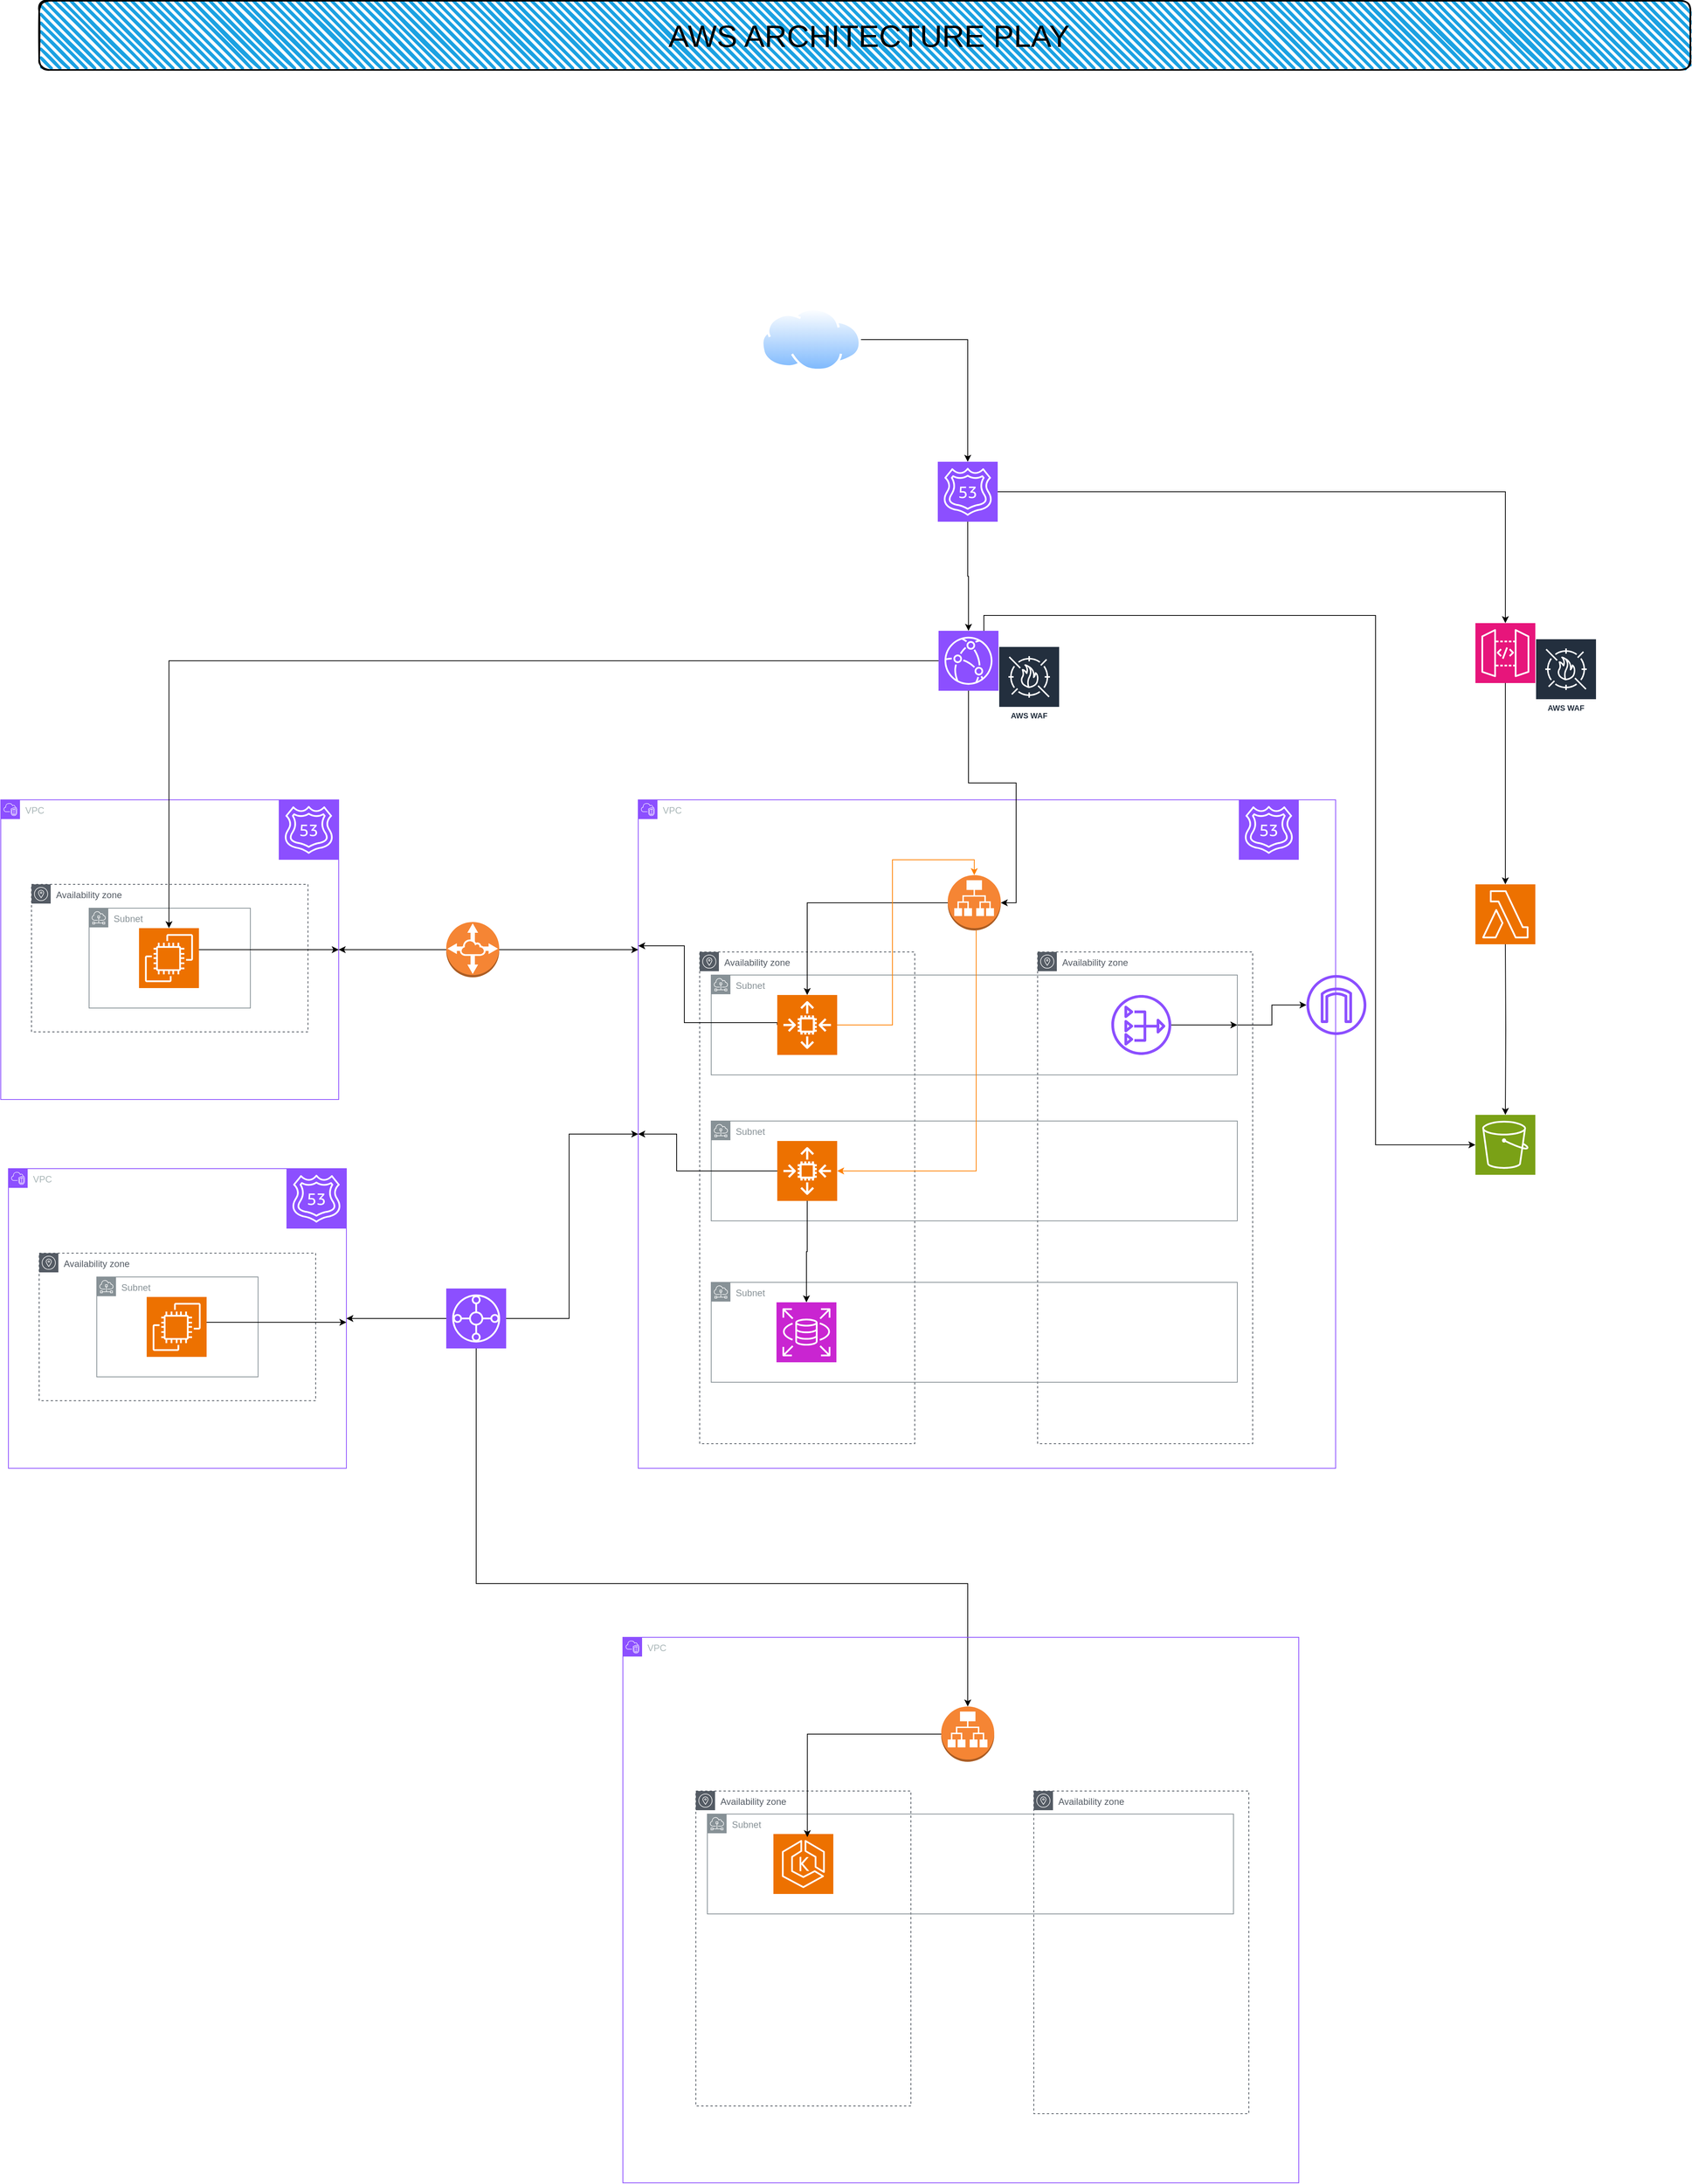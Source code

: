 <mxfile version="26.0.16">
  <diagram name="Page-1" id="4VVql4NJEjDess6YOJ2p">
    <mxGraphModel dx="2474" dy="1051" grid="1" gridSize="10" guides="1" tooltips="1" connect="1" arrows="1" fold="1" page="1" pageScale="1" pageWidth="2339" pageHeight="3300" math="0" shadow="0">
      <root>
        <mxCell id="0" />
        <mxCell id="1" parent="0" />
        <mxCell id="0c3aztLqtbgiPArKMDzQ-1" value="VPC" style="points=[[0,0],[0.25,0],[0.5,0],[0.75,0],[1,0],[1,0.25],[1,0.5],[1,0.75],[1,1],[0.75,1],[0.5,1],[0.25,1],[0,1],[0,0.75],[0,0.5],[0,0.25]];outlineConnect=0;gradientColor=none;html=1;whiteSpace=wrap;fontSize=12;fontStyle=0;container=1;pointerEvents=0;collapsible=0;recursiveResize=0;shape=mxgraph.aws4.group;grIcon=mxgraph.aws4.group_vpc2;strokeColor=#8C4FFF;fillColor=none;verticalAlign=top;align=left;spacingLeft=30;fontColor=#AAB7B8;dashed=0;" parent="1" vertex="1">
          <mxGeometry x="900" y="1100" width="908" height="870" as="geometry" />
        </mxCell>
        <mxCell id="0c3aztLqtbgiPArKMDzQ-11" value="Availability zone" style="sketch=0;outlineConnect=0;gradientColor=none;html=1;whiteSpace=wrap;fontSize=12;fontStyle=0;shape=mxgraph.aws4.group;grIcon=mxgraph.aws4.group_availability_zone;strokeColor=#545B64;fillColor=none;verticalAlign=top;align=left;spacingLeft=30;fontColor=#545B64;dashed=1;" parent="0c3aztLqtbgiPArKMDzQ-1" vertex="1">
          <mxGeometry x="520" y="198" width="280" height="640" as="geometry" />
        </mxCell>
        <mxCell id="0c3aztLqtbgiPArKMDzQ-8" value="Availability zone" style="sketch=0;outlineConnect=0;gradientColor=none;html=1;whiteSpace=wrap;fontSize=12;fontStyle=0;shape=mxgraph.aws4.group;grIcon=mxgraph.aws4.group_availability_zone;strokeColor=#545B64;fillColor=none;verticalAlign=top;align=left;spacingLeft=30;fontColor=#545B64;dashed=1;" parent="0c3aztLqtbgiPArKMDzQ-1" vertex="1">
          <mxGeometry x="80" y="198" width="280" height="640" as="geometry" />
        </mxCell>
        <mxCell id="0c3aztLqtbgiPArKMDzQ-4" value="" style="outlineConnect=0;dashed=0;verticalLabelPosition=bottom;verticalAlign=top;align=center;html=1;shape=mxgraph.aws3.application_load_balancer;fillColor=#F58534;gradientColor=none;" parent="0c3aztLqtbgiPArKMDzQ-1" vertex="1">
          <mxGeometry x="403" y="98" width="69" height="72" as="geometry" />
        </mxCell>
        <mxCell id="Z-mBgopIyZPXFNN8kN6b-3" style="edgeStyle=orthogonalEdgeStyle;rounded=0;orthogonalLoop=1;jettySize=auto;html=1;" edge="1" parent="0c3aztLqtbgiPArKMDzQ-1" source="0c3aztLqtbgiPArKMDzQ-6" target="Z-mBgopIyZPXFNN8kN6b-1">
          <mxGeometry relative="1" as="geometry" />
        </mxCell>
        <mxCell id="0c3aztLqtbgiPArKMDzQ-6" value="Subnet" style="sketch=0;outlineConnect=0;gradientColor=none;html=1;whiteSpace=wrap;fontSize=12;fontStyle=0;shape=mxgraph.aws4.group;grIcon=mxgraph.aws4.group_subnet;strokeColor=#879196;fillColor=none;verticalAlign=top;align=left;spacingLeft=30;fontColor=#879196;dashed=0;" parent="0c3aztLqtbgiPArKMDzQ-1" vertex="1">
          <mxGeometry x="95" y="228" width="685" height="130" as="geometry" />
        </mxCell>
        <mxCell id="0c3aztLqtbgiPArKMDzQ-9" value="Subnet" style="sketch=0;outlineConnect=0;gradientColor=none;html=1;whiteSpace=wrap;fontSize=12;fontStyle=0;shape=mxgraph.aws4.group;grIcon=mxgraph.aws4.group_subnet;strokeColor=#879196;fillColor=none;verticalAlign=top;align=left;spacingLeft=30;fontColor=#879196;dashed=0;" parent="0c3aztLqtbgiPArKMDzQ-1" vertex="1">
          <mxGeometry x="95" y="418" width="685" height="130" as="geometry" />
        </mxCell>
        <mxCell id="0c3aztLqtbgiPArKMDzQ-10" value="Subnet" style="sketch=0;outlineConnect=0;gradientColor=none;html=1;whiteSpace=wrap;fontSize=12;fontStyle=0;shape=mxgraph.aws4.group;grIcon=mxgraph.aws4.group_subnet;strokeColor=#879196;fillColor=none;verticalAlign=top;align=left;spacingLeft=30;fontColor=#879196;dashed=0;" parent="0c3aztLqtbgiPArKMDzQ-1" vertex="1">
          <mxGeometry x="95" y="628" width="685" height="130" as="geometry" />
        </mxCell>
        <mxCell id="0c3aztLqtbgiPArKMDzQ-67" style="edgeStyle=orthogonalEdgeStyle;rounded=0;orthogonalLoop=1;jettySize=auto;html=1;exitX=0;exitY=0.5;exitDx=0;exitDy=0;exitPerimeter=0;strokeColor=light-dark(#000000,#CC0000);" parent="0c3aztLqtbgiPArKMDzQ-1" source="0c3aztLqtbgiPArKMDzQ-15" edge="1">
          <mxGeometry relative="1" as="geometry">
            <mxPoint y="190" as="targetPoint" />
            <Array as="points">
              <mxPoint x="181" y="290" />
              <mxPoint x="60" y="290" />
              <mxPoint x="60" y="190" />
            </Array>
          </mxGeometry>
        </mxCell>
        <mxCell id="0c3aztLqtbgiPArKMDzQ-15" value="" style="sketch=0;points=[[0,0,0],[0.25,0,0],[0.5,0,0],[0.75,0,0],[1,0,0],[0,1,0],[0.25,1,0],[0.5,1,0],[0.75,1,0],[1,1,0],[0,0.25,0],[0,0.5,0],[0,0.75,0],[1,0.25,0],[1,0.5,0],[1,0.75,0]];outlineConnect=0;fontColor=#232F3E;fillColor=#ED7100;strokeColor=#ffffff;dashed=0;verticalLabelPosition=bottom;verticalAlign=top;align=center;html=1;fontSize=12;fontStyle=0;aspect=fixed;shape=mxgraph.aws4.resourceIcon;resIcon=mxgraph.aws4.auto_scaling2;" parent="0c3aztLqtbgiPArKMDzQ-1" vertex="1">
          <mxGeometry x="181" y="254" width="78" height="78" as="geometry" />
        </mxCell>
        <mxCell id="0c3aztLqtbgiPArKMDzQ-30" style="edgeStyle=orthogonalEdgeStyle;rounded=0;orthogonalLoop=1;jettySize=auto;html=1;" parent="0c3aztLqtbgiPArKMDzQ-1" source="0c3aztLqtbgiPArKMDzQ-17" target="0c3aztLqtbgiPArKMDzQ-19" edge="1">
          <mxGeometry relative="1" as="geometry" />
        </mxCell>
        <mxCell id="0c3aztLqtbgiPArKMDzQ-77" style="edgeStyle=orthogonalEdgeStyle;rounded=0;orthogonalLoop=1;jettySize=auto;html=1;exitX=0;exitY=0.5;exitDx=0;exitDy=0;exitPerimeter=0;entryX=0;entryY=0.5;entryDx=0;entryDy=0;" parent="0c3aztLqtbgiPArKMDzQ-1" source="0c3aztLqtbgiPArKMDzQ-17" target="0c3aztLqtbgiPArKMDzQ-1" edge="1">
          <mxGeometry relative="1" as="geometry">
            <Array as="points">
              <mxPoint x="50" y="483" />
              <mxPoint x="50" y="435" />
            </Array>
          </mxGeometry>
        </mxCell>
        <mxCell id="0c3aztLqtbgiPArKMDzQ-17" value="" style="sketch=0;points=[[0,0,0],[0.25,0,0],[0.5,0,0],[0.75,0,0],[1,0,0],[0,1,0],[0.25,1,0],[0.5,1,0],[0.75,1,0],[1,1,0],[0,0.25,0],[0,0.5,0],[0,0.75,0],[1,0.25,0],[1,0.5,0],[1,0.75,0]];outlineConnect=0;fontColor=#232F3E;fillColor=#ED7100;strokeColor=#ffffff;dashed=0;verticalLabelPosition=bottom;verticalAlign=top;align=center;html=1;fontSize=12;fontStyle=0;aspect=fixed;shape=mxgraph.aws4.resourceIcon;resIcon=mxgraph.aws4.auto_scaling2;" parent="0c3aztLqtbgiPArKMDzQ-1" vertex="1">
          <mxGeometry x="181" y="444" width="78" height="78" as="geometry" />
        </mxCell>
        <mxCell id="0c3aztLqtbgiPArKMDzQ-19" value="" style="sketch=0;points=[[0,0,0],[0.25,0,0],[0.5,0,0],[0.75,0,0],[1,0,0],[0,1,0],[0.25,1,0],[0.5,1,0],[0.75,1,0],[1,1,0],[0,0.25,0],[0,0.5,0],[0,0.75,0],[1,0.25,0],[1,0.5,0],[1,0.75,0]];outlineConnect=0;fontColor=#232F3E;fillColor=#C925D1;strokeColor=#ffffff;dashed=0;verticalLabelPosition=bottom;verticalAlign=top;align=center;html=1;fontSize=12;fontStyle=0;aspect=fixed;shape=mxgraph.aws4.resourceIcon;resIcon=mxgraph.aws4.rds;" parent="0c3aztLqtbgiPArKMDzQ-1" vertex="1">
          <mxGeometry x="180" y="654" width="78" height="78" as="geometry" />
        </mxCell>
        <mxCell id="0c3aztLqtbgiPArKMDzQ-25" style="edgeStyle=orthogonalEdgeStyle;rounded=0;orthogonalLoop=1;jettySize=auto;html=1;entryX=0.5;entryY=0;entryDx=0;entryDy=0;entryPerimeter=0;" parent="0c3aztLqtbgiPArKMDzQ-1" source="0c3aztLqtbgiPArKMDzQ-4" target="0c3aztLqtbgiPArKMDzQ-15" edge="1">
          <mxGeometry relative="1" as="geometry" />
        </mxCell>
        <mxCell id="0c3aztLqtbgiPArKMDzQ-28" style="edgeStyle=orthogonalEdgeStyle;rounded=0;orthogonalLoop=1;jettySize=auto;html=1;entryX=0.5;entryY=0;entryDx=0;entryDy=0;entryPerimeter=0;strokeColor=#FF8000;" parent="0c3aztLqtbgiPArKMDzQ-1" source="0c3aztLqtbgiPArKMDzQ-15" target="0c3aztLqtbgiPArKMDzQ-4" edge="1">
          <mxGeometry relative="1" as="geometry" />
        </mxCell>
        <mxCell id="0c3aztLqtbgiPArKMDzQ-29" style="edgeStyle=orthogonalEdgeStyle;rounded=0;orthogonalLoop=1;jettySize=auto;html=1;entryX=1;entryY=0.5;entryDx=0;entryDy=0;entryPerimeter=0;strokeColor=#FF8000;" parent="0c3aztLqtbgiPArKMDzQ-1" source="0c3aztLqtbgiPArKMDzQ-4" target="0c3aztLqtbgiPArKMDzQ-17" edge="1">
          <mxGeometry relative="1" as="geometry">
            <Array as="points">
              <mxPoint x="440" y="483" />
            </Array>
          </mxGeometry>
        </mxCell>
        <mxCell id="0c3aztLqtbgiPArKMDzQ-95" value="" style="sketch=0;points=[[0,0,0],[0.25,0,0],[0.5,0,0],[0.75,0,0],[1,0,0],[0,1,0],[0.25,1,0],[0.5,1,0],[0.75,1,0],[1,1,0],[0,0.25,0],[0,0.5,0],[0,0.75,0],[1,0.25,0],[1,0.5,0],[1,0.75,0]];outlineConnect=0;fontColor=#232F3E;fillColor=#8C4FFF;strokeColor=#ffffff;dashed=0;verticalLabelPosition=bottom;verticalAlign=top;align=center;html=1;fontSize=12;fontStyle=0;aspect=fixed;shape=mxgraph.aws4.resourceIcon;resIcon=mxgraph.aws4.route_53;" parent="0c3aztLqtbgiPArKMDzQ-1" vertex="1">
          <mxGeometry x="782" width="78" height="78" as="geometry" />
        </mxCell>
        <mxCell id="Z-mBgopIyZPXFNN8kN6b-1" value="" style="sketch=0;outlineConnect=0;fontColor=#232F3E;gradientColor=none;fillColor=#8C4FFF;strokeColor=none;dashed=0;verticalLabelPosition=bottom;verticalAlign=top;align=center;html=1;fontSize=12;fontStyle=0;aspect=fixed;pointerEvents=1;shape=mxgraph.aws4.internet_gateway;" vertex="1" parent="0c3aztLqtbgiPArKMDzQ-1">
          <mxGeometry x="870" y="228" width="78" height="78" as="geometry" />
        </mxCell>
        <mxCell id="Z-mBgopIyZPXFNN8kN6b-6" style="edgeStyle=orthogonalEdgeStyle;rounded=0;orthogonalLoop=1;jettySize=auto;html=1;" edge="1" parent="0c3aztLqtbgiPArKMDzQ-1" source="Z-mBgopIyZPXFNN8kN6b-4">
          <mxGeometry relative="1" as="geometry">
            <mxPoint x="780" y="293" as="targetPoint" />
          </mxGeometry>
        </mxCell>
        <mxCell id="Z-mBgopIyZPXFNN8kN6b-4" value="" style="sketch=0;outlineConnect=0;fontColor=#232F3E;gradientColor=none;fillColor=#8C4FFF;strokeColor=none;dashed=0;verticalLabelPosition=bottom;verticalAlign=top;align=center;html=1;fontSize=12;fontStyle=0;aspect=fixed;pointerEvents=1;shape=mxgraph.aws4.nat_gateway;" vertex="1" parent="0c3aztLqtbgiPArKMDzQ-1">
          <mxGeometry x="616" y="254" width="78" height="78" as="geometry" />
        </mxCell>
        <mxCell id="0c3aztLqtbgiPArKMDzQ-32" value="VPC" style="points=[[0,0],[0.25,0],[0.5,0],[0.75,0],[1,0],[1,0.25],[1,0.5],[1,0.75],[1,1],[0.75,1],[0.5,1],[0.25,1],[0,1],[0,0.75],[0,0.5],[0,0.25]];outlineConnect=0;gradientColor=none;html=1;whiteSpace=wrap;fontSize=12;fontStyle=0;container=1;pointerEvents=0;collapsible=0;recursiveResize=0;shape=mxgraph.aws4.group;grIcon=mxgraph.aws4.group_vpc2;strokeColor=#8C4FFF;fillColor=none;verticalAlign=top;align=left;spacingLeft=30;fontColor=#AAB7B8;dashed=0;" parent="1" vertex="1">
          <mxGeometry x="70" y="1100" width="440" height="390" as="geometry" />
        </mxCell>
        <mxCell id="0c3aztLqtbgiPArKMDzQ-50" value="Subnet" style="sketch=0;outlineConnect=0;gradientColor=none;html=1;whiteSpace=wrap;fontSize=12;fontStyle=0;shape=mxgraph.aws4.group;grIcon=mxgraph.aws4.group_subnet;strokeColor=#879196;fillColor=none;verticalAlign=top;align=left;spacingLeft=30;fontColor=#879196;dashed=0;" parent="0c3aztLqtbgiPArKMDzQ-32" vertex="1">
          <mxGeometry x="115" y="141" width="210" height="130" as="geometry" />
        </mxCell>
        <mxCell id="0c3aztLqtbgiPArKMDzQ-33" value="Availability zone" style="sketch=0;outlineConnect=0;gradientColor=none;html=1;whiteSpace=wrap;fontSize=12;fontStyle=0;shape=mxgraph.aws4.group;grIcon=mxgraph.aws4.group_availability_zone;strokeColor=#545B64;fillColor=none;verticalAlign=top;align=left;spacingLeft=30;fontColor=#545B64;dashed=1;" parent="0c3aztLqtbgiPArKMDzQ-32" vertex="1">
          <mxGeometry x="40" y="110" width="360" height="192" as="geometry" />
        </mxCell>
        <mxCell id="0c3aztLqtbgiPArKMDzQ-61" style="edgeStyle=orthogonalEdgeStyle;rounded=0;orthogonalLoop=1;jettySize=auto;html=1;entryX=1;entryY=0.5;entryDx=0;entryDy=0;strokeColor=light-dark(#000000,#CC0000);" parent="0c3aztLqtbgiPArKMDzQ-32" source="0c3aztLqtbgiPArKMDzQ-46" target="0c3aztLqtbgiPArKMDzQ-32" edge="1">
          <mxGeometry relative="1" as="geometry">
            <Array as="points">
              <mxPoint x="219" y="245" />
            </Array>
          </mxGeometry>
        </mxCell>
        <mxCell id="0c3aztLqtbgiPArKMDzQ-46" value="" style="sketch=0;points=[[0,0,0],[0.25,0,0],[0.5,0,0],[0.75,0,0],[1,0,0],[0,1,0],[0.25,1,0],[0.5,1,0],[0.75,1,0],[1,1,0],[0,0.25,0],[0,0.5,0],[0,0.75,0],[1,0.25,0],[1,0.5,0],[1,0.75,0]];outlineConnect=0;fontColor=#232F3E;fillColor=#ED7100;strokeColor=#ffffff;dashed=0;verticalLabelPosition=bottom;verticalAlign=top;align=center;html=1;fontSize=12;fontStyle=0;aspect=fixed;shape=mxgraph.aws4.resourceIcon;resIcon=mxgraph.aws4.ec2;" parent="0c3aztLqtbgiPArKMDzQ-32" vertex="1">
          <mxGeometry x="180" y="167" width="78" height="78" as="geometry" />
        </mxCell>
        <mxCell id="0c3aztLqtbgiPArKMDzQ-96" value="" style="sketch=0;points=[[0,0,0],[0.25,0,0],[0.5,0,0],[0.75,0,0],[1,0,0],[0,1,0],[0.25,1,0],[0.5,1,0],[0.75,1,0],[1,1,0],[0,0.25,0],[0,0.5,0],[0,0.75,0],[1,0.25,0],[1,0.5,0],[1,0.75,0]];outlineConnect=0;fontColor=#232F3E;fillColor=#8C4FFF;strokeColor=#ffffff;dashed=0;verticalLabelPosition=bottom;verticalAlign=top;align=center;html=1;fontSize=12;fontStyle=0;aspect=fixed;shape=mxgraph.aws4.resourceIcon;resIcon=mxgraph.aws4.route_53;" parent="0c3aztLqtbgiPArKMDzQ-32" vertex="1">
          <mxGeometry x="362" width="78" height="78" as="geometry" />
        </mxCell>
        <mxCell id="0c3aztLqtbgiPArKMDzQ-65" style="edgeStyle=orthogonalEdgeStyle;rounded=0;orthogonalLoop=1;jettySize=auto;html=1;entryX=1;entryY=0.5;entryDx=0;entryDy=0;strokeColor=light-dark(#000000,#CC0000);" parent="1" source="0c3aztLqtbgiPArKMDzQ-47" target="0c3aztLqtbgiPArKMDzQ-32" edge="1">
          <mxGeometry relative="1" as="geometry">
            <mxPoint x="530" y="1295" as="targetPoint" />
          </mxGeometry>
        </mxCell>
        <mxCell id="0c3aztLqtbgiPArKMDzQ-66" style="edgeStyle=orthogonalEdgeStyle;rounded=0;orthogonalLoop=1;jettySize=auto;html=1;exitX=1;exitY=0.5;exitDx=0;exitDy=0;exitPerimeter=0;strokeColor=light-dark(#000000,#CC0000);" parent="1" source="0c3aztLqtbgiPArKMDzQ-47" target="0c3aztLqtbgiPArKMDzQ-1" edge="1">
          <mxGeometry relative="1" as="geometry">
            <Array as="points">
              <mxPoint x="880" y="1295" />
              <mxPoint x="880" y="1295" />
            </Array>
          </mxGeometry>
        </mxCell>
        <mxCell id="0c3aztLqtbgiPArKMDzQ-47" value="" style="outlineConnect=0;dashed=0;verticalLabelPosition=bottom;verticalAlign=top;align=center;html=1;shape=mxgraph.aws3.vpc_peering;fillColor=#F58534;gradientColor=none;" parent="1" vertex="1">
          <mxGeometry x="650" y="1259" width="69" height="72" as="geometry" />
        </mxCell>
        <mxCell id="0c3aztLqtbgiPArKMDzQ-53" value="" style="sketch=0;points=[[0,0,0],[0.25,0,0],[0.5,0,0],[0.75,0,0],[1,0,0],[0,1,0],[0.25,1,0],[0.5,1,0],[0.75,1,0],[1,1,0],[0,0.25,0],[0,0.5,0],[0,0.75,0],[1,0.25,0],[1,0.5,0],[1,0.75,0]];outlineConnect=0;fontColor=#232F3E;fillColor=#8C4FFF;strokeColor=#ffffff;dashed=0;verticalLabelPosition=bottom;verticalAlign=top;align=center;html=1;fontSize=12;fontStyle=0;aspect=fixed;shape=mxgraph.aws4.resourceIcon;resIcon=mxgraph.aws4.cloudfront;" parent="1" vertex="1">
          <mxGeometry x="1291" y="880" width="78" height="78" as="geometry" />
        </mxCell>
        <mxCell id="0c3aztLqtbgiPArKMDzQ-54" style="edgeStyle=orthogonalEdgeStyle;rounded=0;orthogonalLoop=1;jettySize=auto;html=1;entryX=1;entryY=0.5;entryDx=0;entryDy=0;entryPerimeter=0;" parent="1" source="0c3aztLqtbgiPArKMDzQ-53" target="0c3aztLqtbgiPArKMDzQ-4" edge="1">
          <mxGeometry relative="1" as="geometry" />
        </mxCell>
        <mxCell id="0c3aztLqtbgiPArKMDzQ-55" value="AWS WAF" style="sketch=0;outlineConnect=0;fontColor=#232F3E;gradientColor=none;strokeColor=#ffffff;fillColor=#232F3E;dashed=0;verticalLabelPosition=middle;verticalAlign=bottom;align=center;html=1;whiteSpace=wrap;fontSize=10;fontStyle=1;spacing=3;shape=mxgraph.aws4.productIcon;prIcon=mxgraph.aws4.waf;" parent="1" vertex="1">
          <mxGeometry x="1369" y="900" width="80" height="100" as="geometry" />
        </mxCell>
        <mxCell id="0c3aztLqtbgiPArKMDzQ-56" value="" style="sketch=0;points=[[0,0,0],[0.25,0,0],[0.5,0,0],[0.75,0,0],[1,0,0],[0,1,0],[0.25,1,0],[0.5,1,0],[0.75,1,0],[1,1,0],[0,0.25,0],[0,0.5,0],[0,0.75,0],[1,0.25,0],[1,0.5,0],[1,0.75,0]];outlineConnect=0;fontColor=#232F3E;fillColor=#8C4FFF;strokeColor=#ffffff;dashed=0;verticalLabelPosition=bottom;verticalAlign=top;align=center;html=1;fontSize=12;fontStyle=0;aspect=fixed;shape=mxgraph.aws4.resourceIcon;resIcon=mxgraph.aws4.route_53;" parent="1" vertex="1">
          <mxGeometry x="1290" y="660" width="78" height="78" as="geometry" />
        </mxCell>
        <mxCell id="0c3aztLqtbgiPArKMDzQ-57" style="edgeStyle=orthogonalEdgeStyle;rounded=0;orthogonalLoop=1;jettySize=auto;html=1;entryX=0.5;entryY=0;entryDx=0;entryDy=0;entryPerimeter=0;" parent="1" source="0c3aztLqtbgiPArKMDzQ-56" target="0c3aztLqtbgiPArKMDzQ-53" edge="1">
          <mxGeometry relative="1" as="geometry" />
        </mxCell>
        <mxCell id="0c3aztLqtbgiPArKMDzQ-64" style="edgeStyle=orthogonalEdgeStyle;rounded=0;orthogonalLoop=1;jettySize=auto;html=1;exitX=0;exitY=0.5;exitDx=0;exitDy=0;exitPerimeter=0;entryX=0.5;entryY=0;entryDx=0;entryDy=0;entryPerimeter=0;strokeColor=light-dark(#000000,#CC0000);" parent="1" source="0c3aztLqtbgiPArKMDzQ-53" target="0c3aztLqtbgiPArKMDzQ-46" edge="1">
          <mxGeometry relative="1" as="geometry" />
        </mxCell>
        <mxCell id="0c3aztLqtbgiPArKMDzQ-68" value="VPC" style="points=[[0,0],[0.25,0],[0.5,0],[0.75,0],[1,0],[1,0.25],[1,0.5],[1,0.75],[1,1],[0.75,1],[0.5,1],[0.25,1],[0,1],[0,0.75],[0,0.5],[0,0.25]];outlineConnect=0;gradientColor=none;html=1;whiteSpace=wrap;fontSize=12;fontStyle=0;container=1;pointerEvents=0;collapsible=0;recursiveResize=0;shape=mxgraph.aws4.group;grIcon=mxgraph.aws4.group_vpc2;strokeColor=#8C4FFF;fillColor=none;verticalAlign=top;align=left;spacingLeft=30;fontColor=#AAB7B8;dashed=0;" parent="1" vertex="1">
          <mxGeometry x="80" y="1580" width="440" height="390" as="geometry" />
        </mxCell>
        <mxCell id="0c3aztLqtbgiPArKMDzQ-69" value="Subnet" style="sketch=0;outlineConnect=0;gradientColor=none;html=1;whiteSpace=wrap;fontSize=12;fontStyle=0;shape=mxgraph.aws4.group;grIcon=mxgraph.aws4.group_subnet;strokeColor=#879196;fillColor=none;verticalAlign=top;align=left;spacingLeft=30;fontColor=#879196;dashed=0;" parent="0c3aztLqtbgiPArKMDzQ-68" vertex="1">
          <mxGeometry x="115" y="141" width="210" height="130" as="geometry" />
        </mxCell>
        <mxCell id="0c3aztLqtbgiPArKMDzQ-70" value="Availability zone" style="sketch=0;outlineConnect=0;gradientColor=none;html=1;whiteSpace=wrap;fontSize=12;fontStyle=0;shape=mxgraph.aws4.group;grIcon=mxgraph.aws4.group_availability_zone;strokeColor=#545B64;fillColor=none;verticalAlign=top;align=left;spacingLeft=30;fontColor=#545B64;dashed=1;" parent="0c3aztLqtbgiPArKMDzQ-68" vertex="1">
          <mxGeometry x="40" y="110" width="360" height="192" as="geometry" />
        </mxCell>
        <mxCell id="0c3aztLqtbgiPArKMDzQ-79" style="edgeStyle=orthogonalEdgeStyle;rounded=0;orthogonalLoop=1;jettySize=auto;html=1;" parent="0c3aztLqtbgiPArKMDzQ-68" source="0c3aztLqtbgiPArKMDzQ-72" edge="1">
          <mxGeometry relative="1" as="geometry">
            <mxPoint x="440" y="200" as="targetPoint" />
            <Array as="points">
              <mxPoint x="310" y="200" />
              <mxPoint x="310" y="200" />
            </Array>
          </mxGeometry>
        </mxCell>
        <mxCell id="0c3aztLqtbgiPArKMDzQ-72" value="" style="sketch=0;points=[[0,0,0],[0.25,0,0],[0.5,0,0],[0.75,0,0],[1,0,0],[0,1,0],[0.25,1,0],[0.5,1,0],[0.75,1,0],[1,1,0],[0,0.25,0],[0,0.5,0],[0,0.75,0],[1,0.25,0],[1,0.5,0],[1,0.75,0]];outlineConnect=0;fontColor=#232F3E;fillColor=#ED7100;strokeColor=#ffffff;dashed=0;verticalLabelPosition=bottom;verticalAlign=top;align=center;html=1;fontSize=12;fontStyle=0;aspect=fixed;shape=mxgraph.aws4.resourceIcon;resIcon=mxgraph.aws4.ec2;" parent="0c3aztLqtbgiPArKMDzQ-68" vertex="1">
          <mxGeometry x="180" y="167" width="78" height="78" as="geometry" />
        </mxCell>
        <mxCell id="0c3aztLqtbgiPArKMDzQ-97" value="" style="sketch=0;points=[[0,0,0],[0.25,0,0],[0.5,0,0],[0.75,0,0],[1,0,0],[0,1,0],[0.25,1,0],[0.5,1,0],[0.75,1,0],[1,1,0],[0,0.25,0],[0,0.5,0],[0,0.75,0],[1,0.25,0],[1,0.5,0],[1,0.75,0]];outlineConnect=0;fontColor=#232F3E;fillColor=#8C4FFF;strokeColor=#ffffff;dashed=0;verticalLabelPosition=bottom;verticalAlign=top;align=center;html=1;fontSize=12;fontStyle=0;aspect=fixed;shape=mxgraph.aws4.resourceIcon;resIcon=mxgraph.aws4.route_53;" parent="0c3aztLqtbgiPArKMDzQ-68" vertex="1">
          <mxGeometry x="362" width="78" height="78" as="geometry" />
        </mxCell>
        <mxCell id="0c3aztLqtbgiPArKMDzQ-75" style="edgeStyle=orthogonalEdgeStyle;rounded=0;orthogonalLoop=1;jettySize=auto;html=1;entryX=1;entryY=0.5;entryDx=0;entryDy=0;" parent="1" source="0c3aztLqtbgiPArKMDzQ-73" target="0c3aztLqtbgiPArKMDzQ-68" edge="1">
          <mxGeometry relative="1" as="geometry" />
        </mxCell>
        <mxCell id="0c3aztLqtbgiPArKMDzQ-91" style="edgeStyle=orthogonalEdgeStyle;rounded=0;orthogonalLoop=1;jettySize=auto;html=1;entryX=0.5;entryY=0;entryDx=0;entryDy=0;entryPerimeter=0;" parent="1" source="0c3aztLqtbgiPArKMDzQ-73" target="0c3aztLqtbgiPArKMDzQ-93" edge="1">
          <mxGeometry relative="1" as="geometry">
            <mxPoint x="720" y="2480" as="targetPoint" />
            <Array as="points">
              <mxPoint x="689" y="2120" />
              <mxPoint x="1329" y="2120" />
            </Array>
          </mxGeometry>
        </mxCell>
        <mxCell id="0c3aztLqtbgiPArKMDzQ-73" value="" style="sketch=0;points=[[0,0,0],[0.25,0,0],[0.5,0,0],[0.75,0,0],[1,0,0],[0,1,0],[0.25,1,0],[0.5,1,0],[0.75,1,0],[1,1,0],[0,0.25,0],[0,0.5,0],[0,0.75,0],[1,0.25,0],[1,0.5,0],[1,0.75,0]];outlineConnect=0;fontColor=#232F3E;fillColor=#8C4FFF;strokeColor=#ffffff;dashed=0;verticalLabelPosition=bottom;verticalAlign=top;align=center;html=1;fontSize=12;fontStyle=0;aspect=fixed;shape=mxgraph.aws4.resourceIcon;resIcon=mxgraph.aws4.transit_gateway;" parent="1" vertex="1">
          <mxGeometry x="650" y="1736" width="78" height="78" as="geometry" />
        </mxCell>
        <mxCell id="0c3aztLqtbgiPArKMDzQ-74" style="edgeStyle=orthogonalEdgeStyle;rounded=0;orthogonalLoop=1;jettySize=auto;html=1;" parent="1" source="0c3aztLqtbgiPArKMDzQ-73" target="0c3aztLqtbgiPArKMDzQ-1" edge="1">
          <mxGeometry relative="1" as="geometry">
            <Array as="points">
              <mxPoint x="810" y="1775" />
              <mxPoint x="810" y="1535" />
            </Array>
          </mxGeometry>
        </mxCell>
        <mxCell id="0c3aztLqtbgiPArKMDzQ-83" style="edgeStyle=orthogonalEdgeStyle;rounded=0;orthogonalLoop=1;jettySize=auto;html=1;entryX=0.5;entryY=0;entryDx=0;entryDy=0;entryPerimeter=0;" parent="1" source="0c3aztLqtbgiPArKMDzQ-80" target="0c3aztLqtbgiPArKMDzQ-82" edge="1">
          <mxGeometry relative="1" as="geometry">
            <mxPoint x="2259" y="1180" as="targetPoint" />
          </mxGeometry>
        </mxCell>
        <mxCell id="0c3aztLqtbgiPArKMDzQ-80" value="" style="sketch=0;points=[[0,0,0],[0.25,0,0],[0.5,0,0],[0.75,0,0],[1,0,0],[0,1,0],[0.25,1,0],[0.5,1,0],[0.75,1,0],[1,1,0],[0,0.25,0],[0,0.5,0],[0,0.75,0],[1,0.25,0],[1,0.5,0],[1,0.75,0]];outlineConnect=0;fontColor=#232F3E;fillColor=#E7157B;strokeColor=#ffffff;dashed=0;verticalLabelPosition=bottom;verticalAlign=top;align=center;html=1;fontSize=12;fontStyle=0;aspect=fixed;shape=mxgraph.aws4.resourceIcon;resIcon=mxgraph.aws4.api_gateway;" parent="1" vertex="1">
          <mxGeometry x="1990" y="870" width="78" height="78" as="geometry" />
        </mxCell>
        <mxCell id="0c3aztLqtbgiPArKMDzQ-82" value="" style="sketch=0;points=[[0,0,0],[0.25,0,0],[0.5,0,0],[0.75,0,0],[1,0,0],[0,1,0],[0.25,1,0],[0.5,1,0],[0.75,1,0],[1,1,0],[0,0.25,0],[0,0.5,0],[0,0.75,0],[1,0.25,0],[1,0.5,0],[1,0.75,0]];outlineConnect=0;fontColor=#232F3E;fillColor=#ED7100;strokeColor=#ffffff;dashed=0;verticalLabelPosition=bottom;verticalAlign=top;align=center;html=1;fontSize=12;fontStyle=0;aspect=fixed;shape=mxgraph.aws4.resourceIcon;resIcon=mxgraph.aws4.lambda;" parent="1" vertex="1">
          <mxGeometry x="1990" y="1210" width="78" height="78" as="geometry" />
        </mxCell>
        <mxCell id="0c3aztLqtbgiPArKMDzQ-84" style="edgeStyle=orthogonalEdgeStyle;rounded=0;orthogonalLoop=1;jettySize=auto;html=1;exitX=1;exitY=0.5;exitDx=0;exitDy=0;exitPerimeter=0;entryX=0.5;entryY=0;entryDx=0;entryDy=0;entryPerimeter=0;" parent="1" source="0c3aztLqtbgiPArKMDzQ-56" target="0c3aztLqtbgiPArKMDzQ-80" edge="1">
          <mxGeometry relative="1" as="geometry" />
        </mxCell>
        <mxCell id="0c3aztLqtbgiPArKMDzQ-85" value="AWS WAF" style="sketch=0;outlineConnect=0;fontColor=#232F3E;gradientColor=none;strokeColor=#ffffff;fillColor=#232F3E;dashed=0;verticalLabelPosition=middle;verticalAlign=bottom;align=center;html=1;whiteSpace=wrap;fontSize=10;fontStyle=1;spacing=3;shape=mxgraph.aws4.productIcon;prIcon=mxgraph.aws4.waf;" parent="1" vertex="1">
          <mxGeometry x="2068" y="890" width="80" height="100" as="geometry" />
        </mxCell>
        <mxCell id="0c3aztLqtbgiPArKMDzQ-86" value="" style="sketch=0;points=[[0,0,0],[0.25,0,0],[0.5,0,0],[0.75,0,0],[1,0,0],[0,1,0],[0.25,1,0],[0.5,1,0],[0.75,1,0],[1,1,0],[0,0.25,0],[0,0.5,0],[0,0.75,0],[1,0.25,0],[1,0.5,0],[1,0.75,0]];outlineConnect=0;fontColor=#232F3E;fillColor=#ED7100;strokeColor=#ffffff;dashed=0;verticalLabelPosition=bottom;verticalAlign=top;align=center;html=1;fontSize=12;fontStyle=0;aspect=fixed;shape=mxgraph.aws4.resourceIcon;resIcon=mxgraph.aws4.eks;" parent="1" vertex="1">
          <mxGeometry x="1076" y="2446" width="78" height="78" as="geometry" />
        </mxCell>
        <mxCell id="0c3aztLqtbgiPArKMDzQ-88" value="Availability zone" style="sketch=0;outlineConnect=0;gradientColor=none;html=1;whiteSpace=wrap;fontSize=12;fontStyle=0;shape=mxgraph.aws4.group;grIcon=mxgraph.aws4.group_availability_zone;strokeColor=#545B64;fillColor=none;verticalAlign=top;align=left;spacingLeft=30;fontColor=#545B64;dashed=1;" parent="1" vertex="1">
          <mxGeometry x="975" y="2390" width="280" height="410" as="geometry" />
        </mxCell>
        <mxCell id="0c3aztLqtbgiPArKMDzQ-89" value="Subnet" style="sketch=0;outlineConnect=0;gradientColor=none;html=1;whiteSpace=wrap;fontSize=12;fontStyle=0;shape=mxgraph.aws4.group;grIcon=mxgraph.aws4.group_subnet;strokeColor=#879196;fillColor=none;verticalAlign=top;align=left;spacingLeft=30;fontColor=#879196;dashed=0;" parent="1" vertex="1">
          <mxGeometry x="990" y="2420" width="685" height="130" as="geometry" />
        </mxCell>
        <mxCell id="0c3aztLqtbgiPArKMDzQ-90" value="Availability zone" style="sketch=0;outlineConnect=0;gradientColor=none;html=1;whiteSpace=wrap;fontSize=12;fontStyle=0;shape=mxgraph.aws4.group;grIcon=mxgraph.aws4.group_availability_zone;strokeColor=#545B64;fillColor=none;verticalAlign=top;align=left;spacingLeft=30;fontColor=#545B64;dashed=1;" parent="1" vertex="1">
          <mxGeometry x="1415" y="2390" width="280" height="420" as="geometry" />
        </mxCell>
        <mxCell id="0c3aztLqtbgiPArKMDzQ-93" value="" style="outlineConnect=0;dashed=0;verticalLabelPosition=bottom;verticalAlign=top;align=center;html=1;shape=mxgraph.aws3.application_load_balancer;fillColor=#F58534;gradientColor=none;" parent="1" vertex="1">
          <mxGeometry x="1294.5" y="2280" width="69" height="72" as="geometry" />
        </mxCell>
        <mxCell id="0c3aztLqtbgiPArKMDzQ-94" style="edgeStyle=orthogonalEdgeStyle;rounded=0;orthogonalLoop=1;jettySize=auto;html=1;exitX=0;exitY=0.5;exitDx=0;exitDy=0;exitPerimeter=0;entryX=0.19;entryY=0.231;entryDx=0;entryDy=0;entryPerimeter=0;" parent="1" source="0c3aztLqtbgiPArKMDzQ-93" target="0c3aztLqtbgiPArKMDzQ-89" edge="1">
          <mxGeometry relative="1" as="geometry">
            <Array as="points">
              <mxPoint x="1120" y="2316" />
            </Array>
          </mxGeometry>
        </mxCell>
        <mxCell id="0c3aztLqtbgiPArKMDzQ-98" value="VPC" style="points=[[0,0],[0.25,0],[0.5,0],[0.75,0],[1,0],[1,0.25],[1,0.5],[1,0.75],[1,1],[0.75,1],[0.5,1],[0.25,1],[0,1],[0,0.75],[0,0.5],[0,0.25]];outlineConnect=0;gradientColor=none;html=1;whiteSpace=wrap;fontSize=12;fontStyle=0;container=1;pointerEvents=0;collapsible=0;recursiveResize=0;shape=mxgraph.aws4.group;grIcon=mxgraph.aws4.group_vpc2;strokeColor=#8C4FFF;fillColor=none;verticalAlign=top;align=left;spacingLeft=30;fontColor=#AAB7B8;dashed=0;" parent="1" vertex="1">
          <mxGeometry x="880" y="2190" width="880" height="710" as="geometry" />
        </mxCell>
        <mxCell id="0c3aztLqtbgiPArKMDzQ-99" value="" style="sketch=0;points=[[0,0,0],[0.25,0,0],[0.5,0,0],[0.75,0,0],[1,0,0],[0,1,0],[0.25,1,0],[0.5,1,0],[0.75,1,0],[1,1,0],[0,0.25,0],[0,0.5,0],[0,0.75,0],[1,0.25,0],[1,0.5,0],[1,0.75,0]];outlineConnect=0;fontColor=#232F3E;fillColor=#7AA116;strokeColor=#ffffff;dashed=0;verticalLabelPosition=bottom;verticalAlign=top;align=center;html=1;fontSize=12;fontStyle=0;aspect=fixed;shape=mxgraph.aws4.resourceIcon;resIcon=mxgraph.aws4.s3;" parent="1" vertex="1">
          <mxGeometry x="1990" y="1510" width="78" height="78" as="geometry" />
        </mxCell>
        <mxCell id="0c3aztLqtbgiPArKMDzQ-100" style="edgeStyle=orthogonalEdgeStyle;rounded=0;orthogonalLoop=1;jettySize=auto;html=1;entryX=0.5;entryY=0;entryDx=0;entryDy=0;entryPerimeter=0;" parent="1" target="0c3aztLqtbgiPArKMDzQ-99" edge="1">
          <mxGeometry relative="1" as="geometry">
            <mxPoint x="2029" y="1288" as="sourcePoint" />
          </mxGeometry>
        </mxCell>
        <mxCell id="0c3aztLqtbgiPArKMDzQ-101" style="edgeStyle=orthogonalEdgeStyle;rounded=0;orthogonalLoop=1;jettySize=auto;html=1;exitX=0.75;exitY=0;exitDx=0;exitDy=0;exitPerimeter=0;entryX=0;entryY=0.5;entryDx=0;entryDy=0;entryPerimeter=0;" parent="1" target="0c3aztLqtbgiPArKMDzQ-99" edge="1">
          <mxGeometry relative="1" as="geometry">
            <mxPoint x="1350" y="880" as="sourcePoint" />
            <Array as="points">
              <mxPoint x="1350" y="860" />
              <mxPoint x="1860" y="860" />
              <mxPoint x="1860" y="1549" />
            </Array>
          </mxGeometry>
        </mxCell>
        <mxCell id="0c3aztLqtbgiPArKMDzQ-102" value="" style="rounded=1;whiteSpace=wrap;html=1;strokeWidth=2;fillWeight=4;hachureGap=8;hachureAngle=45;fillColor=#1ba1e2;sketch=1;" parent="1" vertex="1">
          <mxGeometry x="120" y="60" width="2150" height="90" as="geometry" />
        </mxCell>
        <mxCell id="0c3aztLqtbgiPArKMDzQ-103" value="" style="image;aspect=fixed;perimeter=ellipsePerimeter;html=1;align=center;shadow=0;dashed=0;spacingTop=3;image=img/lib/active_directory/internet_cloud.svg;" parent="1" vertex="1">
          <mxGeometry x="1060" y="460" width="130" height="81.9" as="geometry" />
        </mxCell>
        <mxCell id="0c3aztLqtbgiPArKMDzQ-104" style="edgeStyle=orthogonalEdgeStyle;rounded=0;orthogonalLoop=1;jettySize=auto;html=1;entryX=0.5;entryY=0;entryDx=0;entryDy=0;entryPerimeter=0;" parent="1" source="0c3aztLqtbgiPArKMDzQ-103" target="0c3aztLqtbgiPArKMDzQ-56" edge="1">
          <mxGeometry relative="1" as="geometry" />
        </mxCell>
        <object label="AWS ARCHITECTURE PLAY" id="0c3aztLqtbgiPArKMDzQ-105">
          <mxCell style="text;strokeColor=none;fillColor=none;html=1;fontSize=40;fontStyle=0;verticalAlign=middle;align=center;strokeWidth=1;" parent="1" vertex="1">
            <mxGeometry x="210" y="60" width="1980" height="90" as="geometry" />
          </mxCell>
        </object>
      </root>
    </mxGraphModel>
  </diagram>
</mxfile>

